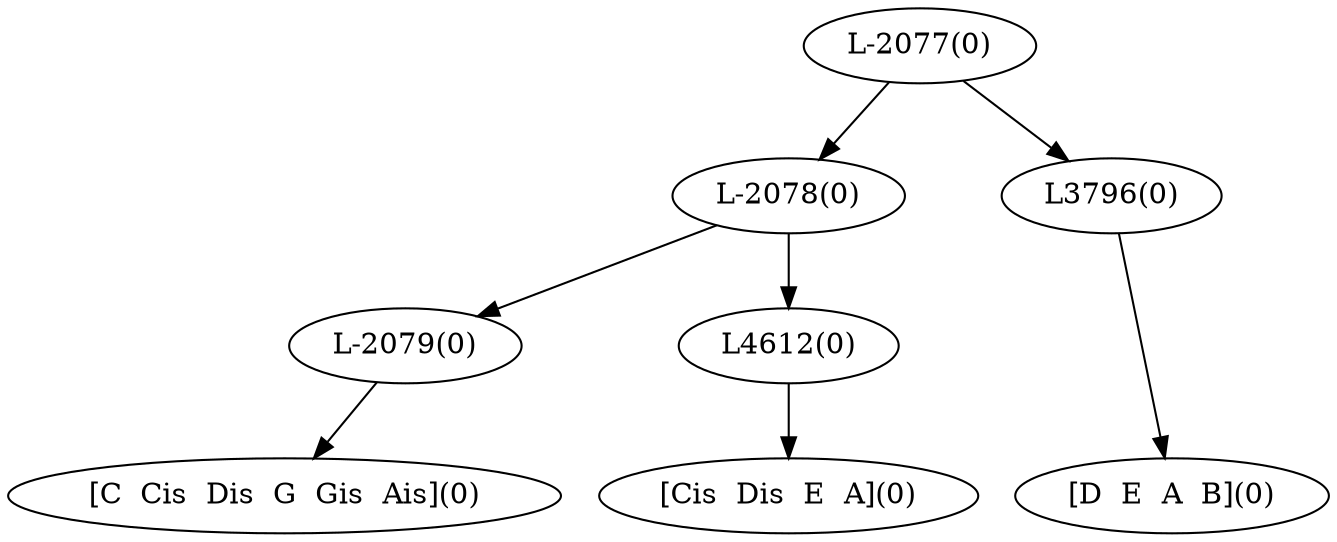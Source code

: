 digraph sample{
"L-2079(0)"->"[C  Cis  Dis  G  Gis  Ais](0)"
"L4612(0)"->"[Cis  Dis  E  A](0)"
"L-2078(0)"->"L-2079(0)"
"L-2078(0)"->"L4612(0)"
"L3796(0)"->"[D  E  A  B](0)"
"L-2077(0)"->"L-2078(0)"
"L-2077(0)"->"L3796(0)"
{rank = min; "L-2077(0)"}
{rank = same; "L-2078(0)"; "L3796(0)";}
{rank = same; "L-2079(0)"; "L4612(0)";}
{rank = max; "[C  Cis  Dis  G  Gis  Ais](0)"; "[Cis  Dis  E  A](0)"; "[D  E  A  B](0)";}
}